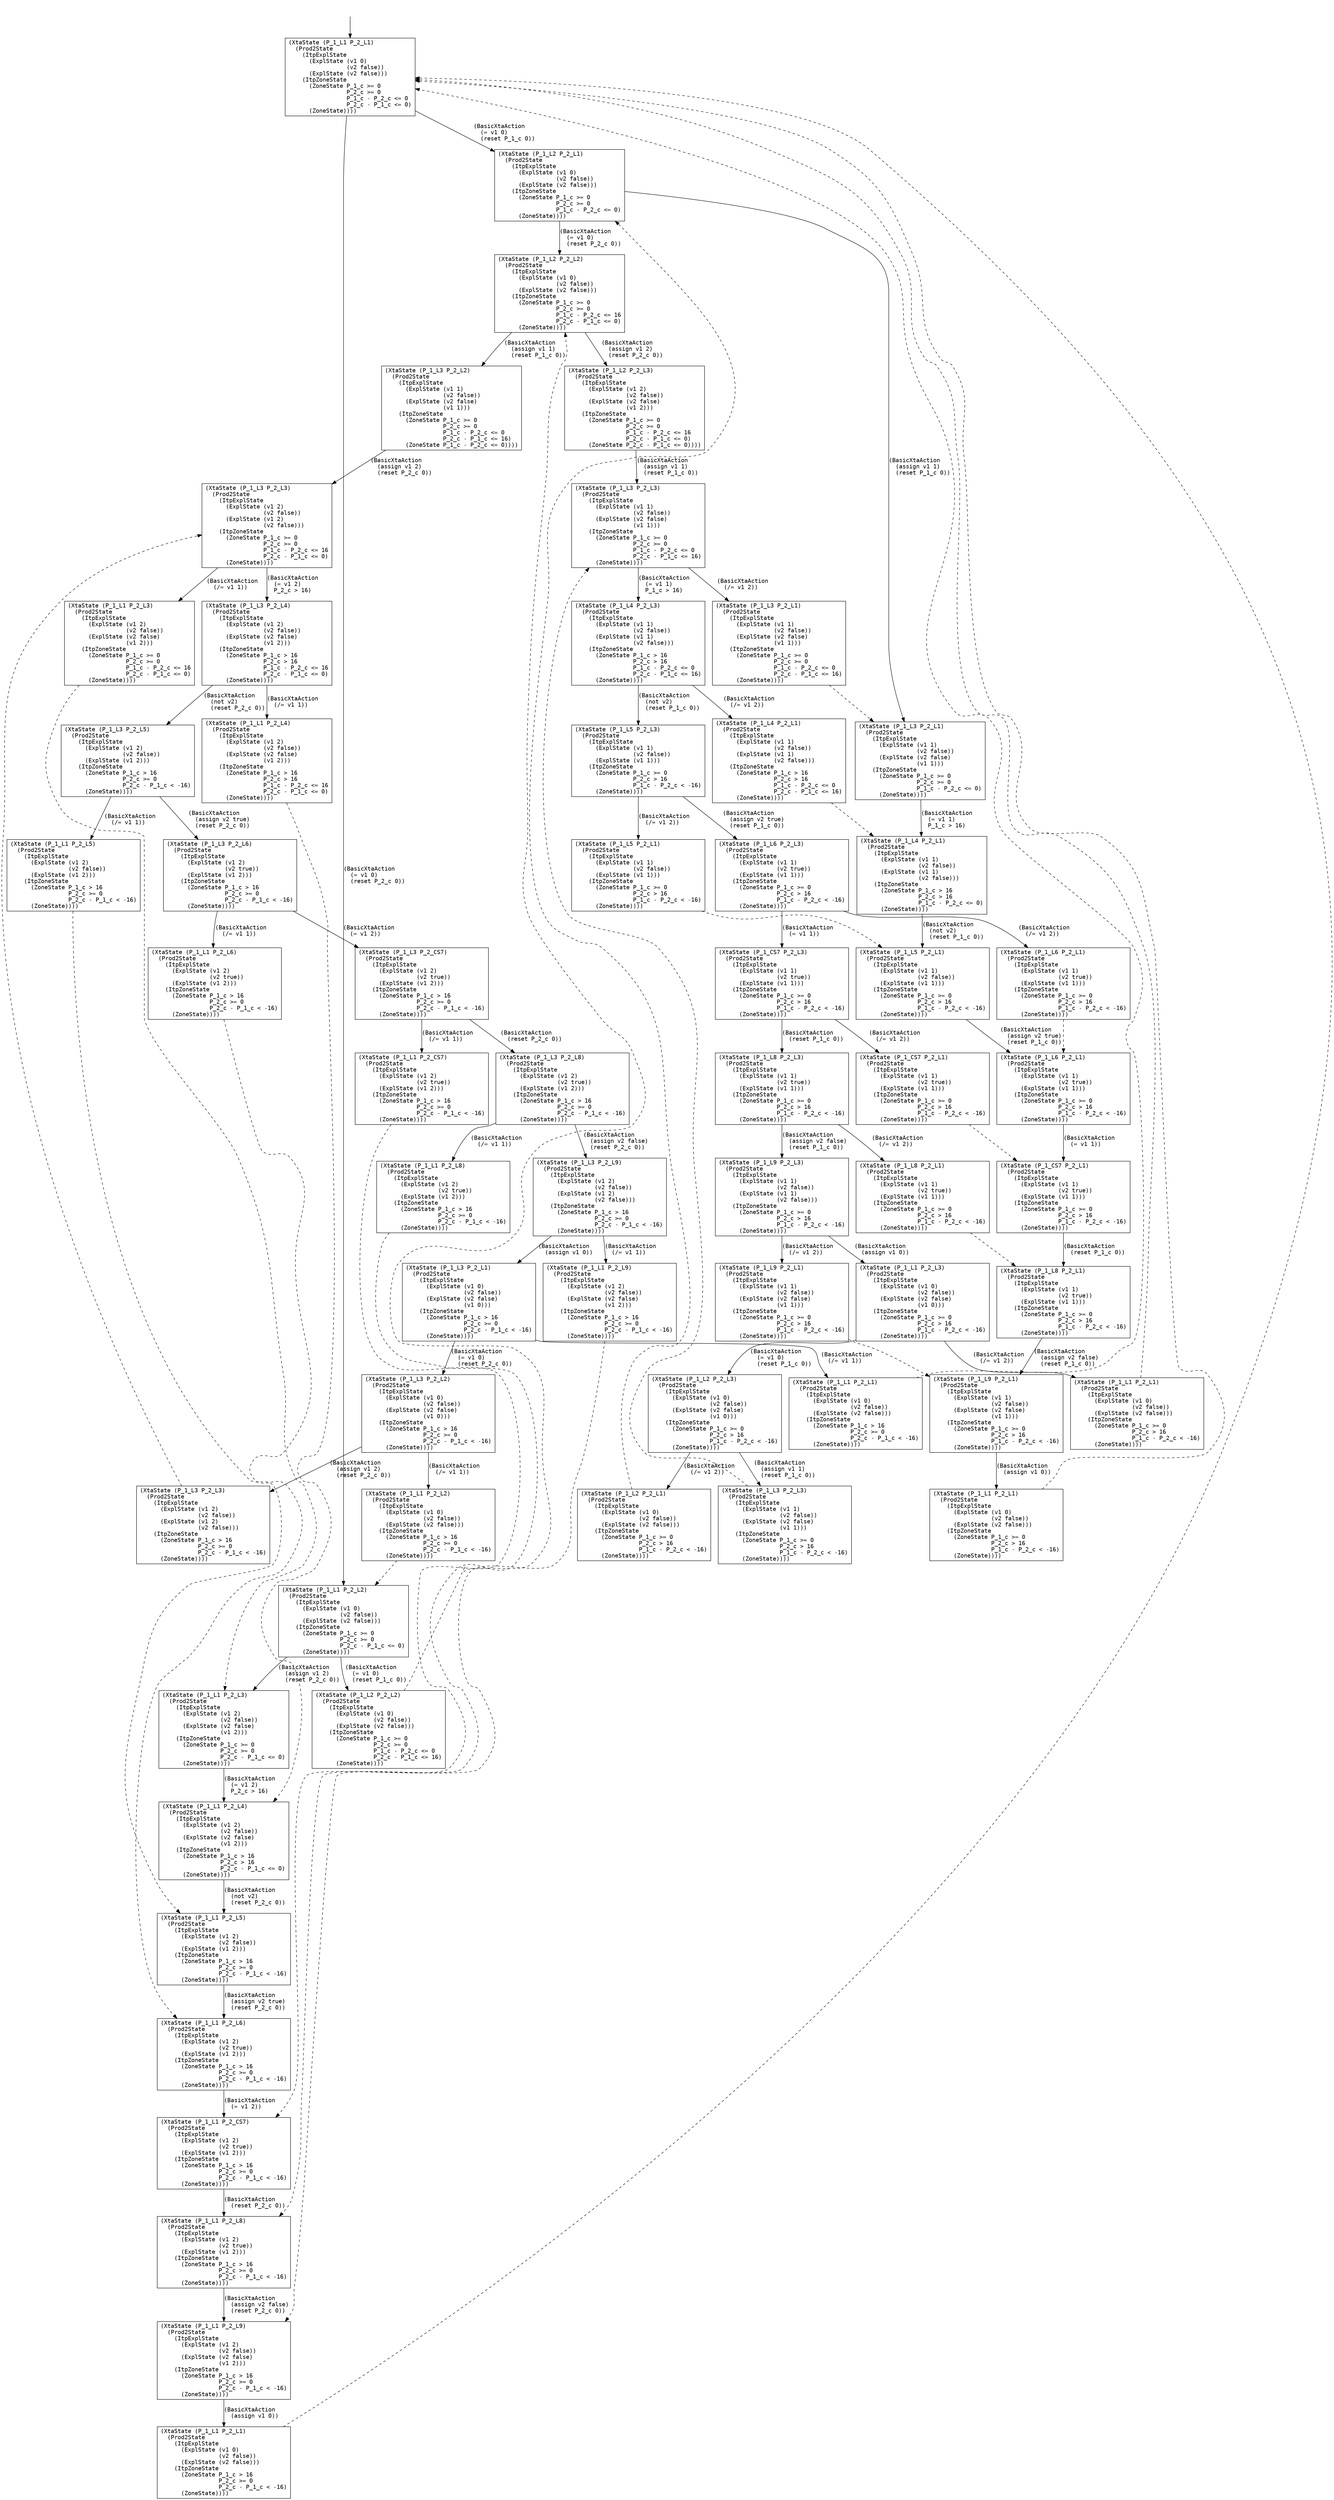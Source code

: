 digraph arg {
	label="";
		node_0 [label="(XtaState (P_1_L1 P_2_L1)\l  (Prod2State\l    (ItpExplState\l      (ExplState (v1 0)\l                 (v2 false))\l      (ExplState (v2 false)))\l    (ItpZoneState\l      (ZoneState P_1_c >= 0\l                 P_2_c >= 0\l                 P_1_c - P_2_c <= 0\l                 P_2_c - P_1_c <= 0)\l      (ZoneState))))\l",style="solid,filled",fontname="courier",fillcolor="#FFFFFF",color="#000000",shape=rectangle];
		node_1 [label="(XtaState (P_1_L2 P_2_L1)\l  (Prod2State\l    (ItpExplState\l      (ExplState (v1 0)\l                 (v2 false))\l      (ExplState (v2 false)))\l    (ItpZoneState\l      (ZoneState P_1_c >= 0\l                 P_2_c >= 0\l                 P_1_c - P_2_c <= 0)\l      (ZoneState))))\l",style="solid,filled",fontname="courier",fillcolor="#FFFFFF",color="#000000",shape=rectangle];
		node_3 [label="(XtaState (P_1_L3 P_2_L1)\l  (Prod2State\l    (ItpExplState\l      (ExplState (v1 1)\l                 (v2 false))\l      (ExplState (v2 false)\l                 (v1 1)))\l    (ItpZoneState\l      (ZoneState P_1_c >= 0\l                 P_2_c >= 0\l                 P_1_c - P_2_c <= 0)\l      (ZoneState))))\l",style="solid,filled",fontname="courier",fillcolor="#FFFFFF",color="#000000",shape=rectangle];
		node_7 [label="(XtaState (P_1_L4 P_2_L1)\l  (Prod2State\l    (ItpExplState\l      (ExplState (v1 1)\l                 (v2 false))\l      (ExplState (v1 1)\l                 (v2 false)))\l    (ItpZoneState\l      (ZoneState P_1_c > 16\l                 P_2_c > 16\l                 P_1_c - P_2_c <= 0)\l      (ZoneState))))\l",style="solid,filled",fontname="courier",fillcolor="#FFFFFF",color="#000000",shape=rectangle];
		node_11 [label="(XtaState (P_1_L5 P_2_L1)\l  (Prod2State\l    (ItpExplState\l      (ExplState (v1 1)\l                 (v2 false))\l      (ExplState (v1 1)))\l    (ItpZoneState\l      (ZoneState P_1_c >= 0\l                 P_2_c > 16\l                 P_1_c - P_2_c < -16)\l      (ZoneState))))\l",style="solid,filled",fontname="courier",fillcolor="#FFFFFF",color="#000000",shape=rectangle];
		node_15 [label="(XtaState (P_1_L6 P_2_L1)\l  (Prod2State\l    (ItpExplState\l      (ExplState (v1 1)\l                 (v2 true))\l      (ExplState (v1 1)))\l    (ItpZoneState\l      (ZoneState P_1_c >= 0\l                 P_2_c > 16\l                 P_1_c - P_2_c < -16)\l      (ZoneState))))\l",style="solid,filled",fontname="courier",fillcolor="#FFFFFF",color="#000000",shape=rectangle];
		node_21 [label="(XtaState (P_1_CS7 P_2_L1)\l  (Prod2State\l    (ItpExplState\l      (ExplState (v1 1)\l                 (v2 true))\l      (ExplState (v1 1)))\l    (ItpZoneState\l      (ZoneState P_1_c >= 0\l                 P_2_c > 16\l                 P_1_c - P_2_c < -16)\l      (ZoneState))))\l",style="solid,filled",fontname="courier",fillcolor="#FFFFFF",color="#000000",shape=rectangle];
		node_27 [label="(XtaState (P_1_L8 P_2_L1)\l  (Prod2State\l    (ItpExplState\l      (ExplState (v1 1)\l                 (v2 true))\l      (ExplState (v1 1)))\l    (ItpZoneState\l      (ZoneState P_1_c >= 0\l                 P_2_c > 16\l                 P_1_c - P_2_c < -16)\l      (ZoneState))))\l",style="solid,filled",fontname="courier",fillcolor="#FFFFFF",color="#000000",shape=rectangle];
		node_33 [label="(XtaState (P_1_L9 P_2_L1)\l  (Prod2State\l    (ItpExplState\l      (ExplState (v1 1)\l                 (v2 false))\l      (ExplState (v2 false)\l                 (v1 1)))\l    (ItpZoneState\l      (ZoneState P_1_c >= 0\l                 P_2_c > 16\l                 P_1_c - P_2_c < -16)\l      (ZoneState))))\l",style="solid,filled",fontname="courier",fillcolor="#FFFFFF",color="#000000",shape=rectangle];
		node_39 [label="(XtaState (P_1_L1 P_2_L1)\l  (Prod2State\l    (ItpExplState\l      (ExplState (v1 0)\l                 (v2 false))\l      (ExplState (v2 false)))\l    (ItpZoneState\l      (ZoneState P_1_c >= 0\l                 P_2_c > 16\l                 P_1_c - P_2_c < -16)\l      (ZoneState))))\l",style="solid,filled",fontname="courier",fillcolor="#FFFFFF",color="#000000",shape=rectangle];
		node_4 [label="(XtaState (P_1_L2 P_2_L2)\l  (Prod2State\l    (ItpExplState\l      (ExplState (v1 0)\l                 (v2 false))\l      (ExplState (v2 false)))\l    (ItpZoneState\l      (ZoneState P_1_c >= 0\l                 P_2_c >= 0\l                 P_1_c - P_2_c <= 16\l                 P_2_c - P_1_c <= 0)\l      (ZoneState))))\l",style="solid,filled",fontname="courier",fillcolor="#FFFFFF",color="#000000",shape=rectangle];
		node_9 [label="(XtaState (P_1_L2 P_2_L3)\l  (Prod2State\l    (ItpExplState\l      (ExplState (v1 2)\l                 (v2 false))\l      (ExplState (v2 false)\l                 (v1 2)))\l    (ItpZoneState\l      (ZoneState P_1_c >= 0\l                 P_2_c >= 0\l                 P_1_c - P_2_c <= 16\l                 P_2_c - P_1_c <= 0)\l      (ZoneState P_2_c - P_1_c <= 0))))\l",style="solid,filled",fontname="courier",fillcolor="#FFFFFF",color="#000000",shape=rectangle];
		node_13 [label="(XtaState (P_1_L3 P_2_L3)\l  (Prod2State\l    (ItpExplState\l      (ExplState (v1 1)\l                 (v2 false))\l      (ExplState (v2 false)\l                 (v1 1)))\l    (ItpZoneState\l      (ZoneState P_1_c >= 0\l                 P_2_c >= 0\l                 P_1_c - P_2_c <= 0\l                 P_2_c - P_1_c <= 16)\l      (ZoneState))))\l",style="solid,filled",fontname="courier",fillcolor="#FFFFFF",color="#000000",shape=rectangle];
		node_19 [label="(XtaState (P_1_L3 P_2_L1)\l  (Prod2State\l    (ItpExplState\l      (ExplState (v1 1)\l                 (v2 false))\l      (ExplState (v2 false)\l                 (v1 1)))\l    (ItpZoneState\l      (ZoneState P_1_c >= 0\l                 P_2_c >= 0\l                 P_1_c - P_2_c <= 0\l                 P_2_c - P_1_c <= 16)\l      (ZoneState))))\l",style="solid,filled",fontname="courier",fillcolor="#FFFFFF",color="#000000",shape=rectangle];
		node_18 [label="(XtaState (P_1_L4 P_2_L3)\l  (Prod2State\l    (ItpExplState\l      (ExplState (v1 1)\l                 (v2 false))\l      (ExplState (v1 1)\l                 (v2 false)))\l    (ItpZoneState\l      (ZoneState P_1_c > 16\l                 P_2_c > 16\l                 P_1_c - P_2_c <= 0\l                 P_2_c - P_1_c <= 16)\l      (ZoneState))))\l",style="solid,filled",fontname="courier",fillcolor="#FFFFFF",color="#000000",shape=rectangle];
		node_24 [label="(XtaState (P_1_L5 P_2_L3)\l  (Prod2State\l    (ItpExplState\l      (ExplState (v1 1)\l                 (v2 false))\l      (ExplState (v1 1)))\l    (ItpZoneState\l      (ZoneState P_1_c >= 0\l                 P_2_c > 16\l                 P_1_c - P_2_c < -16)\l      (ZoneState))))\l",style="solid,filled",fontname="courier",fillcolor="#FFFFFF",color="#000000",shape=rectangle];
		node_31 [label="(XtaState (P_1_L5 P_2_L1)\l  (Prod2State\l    (ItpExplState\l      (ExplState (v1 1)\l                 (v2 false))\l      (ExplState (v1 1)))\l    (ItpZoneState\l      (ZoneState P_1_c >= 0\l                 P_2_c > 16\l                 P_1_c - P_2_c < -16)\l      (ZoneState))))\l",style="solid,filled",fontname="courier",fillcolor="#FFFFFF",color="#000000",shape=rectangle];
		node_30 [label="(XtaState (P_1_L6 P_2_L3)\l  (Prod2State\l    (ItpExplState\l      (ExplState (v1 1)\l                 (v2 true))\l      (ExplState (v1 1)))\l    (ItpZoneState\l      (ZoneState P_1_c >= 0\l                 P_2_c > 16\l                 P_1_c - P_2_c < -16)\l      (ZoneState))))\l",style="solid,filled",fontname="courier",fillcolor="#FFFFFF",color="#000000",shape=rectangle];
		node_37 [label="(XtaState (P_1_L6 P_2_L1)\l  (Prod2State\l    (ItpExplState\l      (ExplState (v1 1)\l                 (v2 true))\l      (ExplState (v1 1)))\l    (ItpZoneState\l      (ZoneState P_1_c >= 0\l                 P_2_c > 16\l                 P_1_c - P_2_c < -16)\l      (ZoneState))))\l",style="solid,filled",fontname="courier",fillcolor="#FFFFFF",color="#000000",shape=rectangle];
		node_36 [label="(XtaState (P_1_CS7 P_2_L3)\l  (Prod2State\l    (ItpExplState\l      (ExplState (v1 1)\l                 (v2 true))\l      (ExplState (v1 1)))\l    (ItpZoneState\l      (ZoneState P_1_c >= 0\l                 P_2_c > 16\l                 P_1_c - P_2_c < -16)\l      (ZoneState))))\l",style="solid,filled",fontname="courier",fillcolor="#FFFFFF",color="#000000",shape=rectangle];
		node_42 [label="(XtaState (P_1_L8 P_2_L3)\l  (Prod2State\l    (ItpExplState\l      (ExplState (v1 1)\l                 (v2 true))\l      (ExplState (v1 1)))\l    (ItpZoneState\l      (ZoneState P_1_c >= 0\l                 P_2_c > 16\l                 P_1_c - P_2_c < -16)\l      (ZoneState))))\l",style="solid,filled",fontname="courier",fillcolor="#FFFFFF",color="#000000",shape=rectangle];
		node_47 [label="(XtaState (P_1_L9 P_2_L3)\l  (Prod2State\l    (ItpExplState\l      (ExplState (v1 1)\l                 (v2 false))\l      (ExplState (v1 1)\l                 (v2 false)))\l    (ItpZoneState\l      (ZoneState P_1_c >= 0\l                 P_2_c > 16\l                 P_1_c - P_2_c < -16)\l      (ZoneState))))\l",style="solid,filled",fontname="courier",fillcolor="#FFFFFF",color="#000000",shape=rectangle];
		node_51 [label="(XtaState (P_1_L1 P_2_L3)\l  (Prod2State\l    (ItpExplState\l      (ExplState (v1 0)\l                 (v2 false))\l      (ExplState (v2 false)\l                 (v1 0)))\l    (ItpZoneState\l      (ZoneState P_1_c >= 0\l                 P_2_c > 16\l                 P_1_c - P_2_c < -16)\l      (ZoneState))))\l",style="solid,filled",fontname="courier",fillcolor="#FFFFFF",color="#000000",shape=rectangle];
		node_56 [label="(XtaState (P_1_L1 P_2_L1)\l  (Prod2State\l    (ItpExplState\l      (ExplState (v1 0)\l                 (v2 false))\l      (ExplState (v2 false)))\l    (ItpZoneState\l      (ZoneState P_1_c >= 0\l                 P_2_c > 16\l                 P_1_c - P_2_c < -16)\l      (ZoneState))))\l",style="solid,filled",fontname="courier",fillcolor="#FFFFFF",color="#000000",shape=rectangle];
		node_55 [label="(XtaState (P_1_L2 P_2_L3)\l  (Prod2State\l    (ItpExplState\l      (ExplState (v1 0)\l                 (v2 false))\l      (ExplState (v2 false)\l                 (v1 0)))\l    (ItpZoneState\l      (ZoneState P_1_c >= 0\l                 P_2_c > 16\l                 P_1_c - P_2_c < -16)\l      (ZoneState))))\l",style="solid,filled",fontname="courier",fillcolor="#FFFFFF",color="#000000",shape=rectangle];
		node_59 [label="(XtaState (P_1_L3 P_2_L3)\l  (Prod2State\l    (ItpExplState\l      (ExplState (v1 1)\l                 (v2 false))\l      (ExplState (v2 false)\l                 (v1 1)))\l    (ItpZoneState\l      (ZoneState P_1_c >= 0\l                 P_2_c > 16\l                 P_1_c - P_2_c < -16)\l      (ZoneState))))\l",style="solid,filled",fontname="courier",fillcolor="#FFFFFF",color="#000000",shape=rectangle];
		node_60 [label="(XtaState (P_1_L2 P_2_L1)\l  (Prod2State\l    (ItpExplState\l      (ExplState (v1 0)\l                 (v2 false))\l      (ExplState (v2 false)))\l    (ItpZoneState\l      (ZoneState P_1_c >= 0\l                 P_2_c > 16\l                 P_1_c - P_2_c < -16)\l      (ZoneState))))\l",style="solid,filled",fontname="courier",fillcolor="#FFFFFF",color="#000000",shape=rectangle];
		node_52 [label="(XtaState (P_1_L9 P_2_L1)\l  (Prod2State\l    (ItpExplState\l      (ExplState (v1 1)\l                 (v2 false))\l      (ExplState (v2 false)\l                 (v1 1)))\l    (ItpZoneState\l      (ZoneState P_1_c >= 0\l                 P_2_c > 16\l                 P_1_c - P_2_c < -16)\l      (ZoneState))))\l",style="solid,filled",fontname="courier",fillcolor="#FFFFFF",color="#000000",shape=rectangle];
		node_48 [label="(XtaState (P_1_L8 P_2_L1)\l  (Prod2State\l    (ItpExplState\l      (ExplState (v1 1)\l                 (v2 true))\l      (ExplState (v1 1)))\l    (ItpZoneState\l      (ZoneState P_1_c >= 0\l                 P_2_c > 16\l                 P_1_c - P_2_c < -16)\l      (ZoneState))))\l",style="solid,filled",fontname="courier",fillcolor="#FFFFFF",color="#000000",shape=rectangle];
		node_43 [label="(XtaState (P_1_CS7 P_2_L1)\l  (Prod2State\l    (ItpExplState\l      (ExplState (v1 1)\l                 (v2 true))\l      (ExplState (v1 1)))\l    (ItpZoneState\l      (ZoneState P_1_c >= 0\l                 P_2_c > 16\l                 P_1_c - P_2_c < -16)\l      (ZoneState))))\l",style="solid,filled",fontname="courier",fillcolor="#FFFFFF",color="#000000",shape=rectangle];
		node_25 [label="(XtaState (P_1_L4 P_2_L1)\l  (Prod2State\l    (ItpExplState\l      (ExplState (v1 1)\l                 (v2 false))\l      (ExplState (v1 1)\l                 (v2 false)))\l    (ItpZoneState\l      (ZoneState P_1_c > 16\l                 P_2_c > 16\l                 P_1_c - P_2_c <= 0\l                 P_2_c - P_1_c <= 16)\l      (ZoneState))))\l",style="solid,filled",fontname="courier",fillcolor="#FFFFFF",color="#000000",shape=rectangle];
		node_8 [label="(XtaState (P_1_L3 P_2_L2)\l  (Prod2State\l    (ItpExplState\l      (ExplState (v1 1)\l                 (v2 false))\l      (ExplState (v2 false)\l                 (v1 1)))\l    (ItpZoneState\l      (ZoneState P_1_c >= 0\l                 P_2_c >= 0\l                 P_1_c - P_2_c <= 0\l                 P_2_c - P_1_c <= 16)\l      (ZoneState P_1_c - P_2_c <= 0))))\l",style="solid,filled",fontname="courier",fillcolor="#FFFFFF",color="#000000",shape=rectangle];
		node_12 [label="(XtaState (P_1_L3 P_2_L3)\l  (Prod2State\l    (ItpExplState\l      (ExplState (v1 2)\l                 (v2 false))\l      (ExplState (v1 2)\l                 (v2 false)))\l    (ItpZoneState\l      (ZoneState P_1_c >= 0\l                 P_2_c >= 0\l                 P_1_c - P_2_c <= 16\l                 P_2_c - P_1_c <= 0)\l      (ZoneState))))\l",style="solid,filled",fontname="courier",fillcolor="#FFFFFF",color="#000000",shape=rectangle];
		node_16 [label="(XtaState (P_1_L1 P_2_L3)\l  (Prod2State\l    (ItpExplState\l      (ExplState (v1 2)\l                 (v2 false))\l      (ExplState (v2 false)\l                 (v1 2)))\l    (ItpZoneState\l      (ZoneState P_1_c >= 0\l                 P_2_c >= 0\l                 P_1_c - P_2_c <= 16\l                 P_2_c - P_1_c <= 0)\l      (ZoneState))))\l",style="solid,filled",fontname="courier",fillcolor="#FFFFFF",color="#000000",shape=rectangle];
		node_6 [label="(XtaState (P_1_L1 P_2_L3)\l  (Prod2State\l    (ItpExplState\l      (ExplState (v1 2)\l                 (v2 false))\l      (ExplState (v2 false)\l                 (v1 2)))\l    (ItpZoneState\l      (ZoneState P_1_c >= 0\l                 P_2_c >= 0\l                 P_2_c - P_1_c <= 0)\l      (ZoneState))))\l",style="solid,filled",fontname="courier",fillcolor="#FFFFFF",color="#000000",shape=rectangle];
		node_10 [label="(XtaState (P_1_L1 P_2_L4)\l  (Prod2State\l    (ItpExplState\l      (ExplState (v1 2)\l                 (v2 false))\l      (ExplState (v2 false)\l                 (v1 2)))\l    (ItpZoneState\l      (ZoneState P_1_c > 16\l                 P_2_c > 16\l                 P_2_c - P_1_c <= 0)\l      (ZoneState))))\l",style="solid,filled",fontname="courier",fillcolor="#FFFFFF",color="#000000",shape=rectangle];
		node_14 [label="(XtaState (P_1_L1 P_2_L5)\l  (Prod2State\l    (ItpExplState\l      (ExplState (v1 2)\l                 (v2 false))\l      (ExplState (v1 2)))\l    (ItpZoneState\l      (ZoneState P_1_c > 16\l                 P_2_c >= 0\l                 P_2_c - P_1_c < -16)\l      (ZoneState))))\l",style="solid,filled",fontname="courier",fillcolor="#FFFFFF",color="#000000",shape=rectangle];
		node_20 [label="(XtaState (P_1_L1 P_2_L6)\l  (Prod2State\l    (ItpExplState\l      (ExplState (v1 2)\l                 (v2 true))\l      (ExplState (v1 2)))\l    (ItpZoneState\l      (ZoneState P_1_c > 16\l                 P_2_c >= 0\l                 P_2_c - P_1_c < -16)\l      (ZoneState))))\l",style="solid,filled",fontname="courier",fillcolor="#FFFFFF",color="#000000",shape=rectangle];
		node_26 [label="(XtaState (P_1_L1 P_2_CS7)\l  (Prod2State\l    (ItpExplState\l      (ExplState (v1 2)\l                 (v2 true))\l      (ExplState (v1 2)))\l    (ItpZoneState\l      (ZoneState P_1_c > 16\l                 P_2_c >= 0\l                 P_2_c - P_1_c < -16)\l      (ZoneState))))\l",style="solid,filled",fontname="courier",fillcolor="#FFFFFF",color="#000000",shape=rectangle];
		node_32 [label="(XtaState (P_1_L1 P_2_L8)\l  (Prod2State\l    (ItpExplState\l      (ExplState (v1 2)\l                 (v2 true))\l      (ExplState (v1 2)))\l    (ItpZoneState\l      (ZoneState P_1_c > 16\l                 P_2_c >= 0\l                 P_2_c - P_1_c < -16)\l      (ZoneState))))\l",style="solid,filled",fontname="courier",fillcolor="#FFFFFF",color="#000000",shape=rectangle];
		node_38 [label="(XtaState (P_1_L1 P_2_L9)\l  (Prod2State\l    (ItpExplState\l      (ExplState (v1 2)\l                 (v2 false))\l      (ExplState (v2 false)\l                 (v1 2)))\l    (ItpZoneState\l      (ZoneState P_1_c > 16\l                 P_2_c >= 0\l                 P_2_c - P_1_c < -16)\l      (ZoneState))))\l",style="solid,filled",fontname="courier",fillcolor="#FFFFFF",color="#000000",shape=rectangle];
		node_44 [label="(XtaState (P_1_L1 P_2_L1)\l  (Prod2State\l    (ItpExplState\l      (ExplState (v1 0)\l                 (v2 false))\l      (ExplState (v2 false)))\l    (ItpZoneState\l      (ZoneState P_1_c > 16\l                 P_2_c >= 0\l                 P_2_c - P_1_c < -16)\l      (ZoneState))))\l",style="solid,filled",fontname="courier",fillcolor="#FFFFFF",color="#000000",shape=rectangle];
		node_17 [label="(XtaState (P_1_L3 P_2_L4)\l  (Prod2State\l    (ItpExplState\l      (ExplState (v1 2)\l                 (v2 false))\l      (ExplState (v2 false)\l                 (v1 2)))\l    (ItpZoneState\l      (ZoneState P_1_c > 16\l                 P_2_c > 16\l                 P_1_c - P_2_c <= 16\l                 P_2_c - P_1_c <= 0)\l      (ZoneState))))\l",style="solid,filled",fontname="courier",fillcolor="#FFFFFF",color="#000000",shape=rectangle];
		node_23 [label="(XtaState (P_1_L3 P_2_L5)\l  (Prod2State\l    (ItpExplState\l      (ExplState (v1 2)\l                 (v2 false))\l      (ExplState (v1 2)))\l    (ItpZoneState\l      (ZoneState P_1_c > 16\l                 P_2_c >= 0\l                 P_2_c - P_1_c < -16)\l      (ZoneState))))\l",style="solid,filled",fontname="courier",fillcolor="#FFFFFF",color="#000000",shape=rectangle];
		node_29 [label="(XtaState (P_1_L3 P_2_L6)\l  (Prod2State\l    (ItpExplState\l      (ExplState (v1 2)\l                 (v2 true))\l      (ExplState (v1 2)))\l    (ItpZoneState\l      (ZoneState P_1_c > 16\l                 P_2_c >= 0\l                 P_2_c - P_1_c < -16)\l      (ZoneState))))\l",style="solid,filled",fontname="courier",fillcolor="#FFFFFF",color="#000000",shape=rectangle];
		node_35 [label="(XtaState (P_1_L3 P_2_CS7)\l  (Prod2State\l    (ItpExplState\l      (ExplState (v1 2)\l                 (v2 true))\l      (ExplState (v1 2)))\l    (ItpZoneState\l      (ZoneState P_1_c > 16\l                 P_2_c >= 0\l                 P_2_c - P_1_c < -16)\l      (ZoneState))))\l",style="solid,filled",fontname="courier",fillcolor="#FFFFFF",color="#000000",shape=rectangle];
		node_41 [label="(XtaState (P_1_L3 P_2_L8)\l  (Prod2State\l    (ItpExplState\l      (ExplState (v1 2)\l                 (v2 true))\l      (ExplState (v1 2)))\l    (ItpZoneState\l      (ZoneState P_1_c > 16\l                 P_2_c >= 0\l                 P_2_c - P_1_c < -16)\l      (ZoneState))))\l",style="solid,filled",fontname="courier",fillcolor="#FFFFFF",color="#000000",shape=rectangle];
		node_45 [label="(XtaState (P_1_L1 P_2_L8)\l  (Prod2State\l    (ItpExplState\l      (ExplState (v1 2)\l                 (v2 true))\l      (ExplState (v1 2)))\l    (ItpZoneState\l      (ZoneState P_1_c > 16\l                 P_2_c >= 0\l                 P_2_c - P_1_c < -16)\l      (ZoneState))))\l",style="solid,filled",fontname="courier",fillcolor="#FFFFFF",color="#000000",shape=rectangle];
		node_46 [label="(XtaState (P_1_L3 P_2_L9)\l  (Prod2State\l    (ItpExplState\l      (ExplState (v1 2)\l                 (v2 false))\l      (ExplState (v1 2)\l                 (v2 false)))\l    (ItpZoneState\l      (ZoneState P_1_c > 16\l                 P_2_c >= 0\l                 P_2_c - P_1_c < -16)\l      (ZoneState))))\l",style="solid,filled",fontname="courier",fillcolor="#FFFFFF",color="#000000",shape=rectangle];
		node_49 [label="(XtaState (P_1_L1 P_2_L9)\l  (Prod2State\l    (ItpExplState\l      (ExplState (v1 2)\l                 (v2 false))\l      (ExplState (v2 false)\l                 (v1 2)))\l    (ItpZoneState\l      (ZoneState P_1_c > 16\l                 P_2_c >= 0\l                 P_2_c - P_1_c < -16)\l      (ZoneState))))\l",style="solid,filled",fontname="courier",fillcolor="#FFFFFF",color="#000000",shape=rectangle];
		node_50 [label="(XtaState (P_1_L3 P_2_L1)\l  (Prod2State\l    (ItpExplState\l      (ExplState (v1 0)\l                 (v2 false))\l      (ExplState (v2 false)\l                 (v1 0)))\l    (ItpZoneState\l      (ZoneState P_1_c > 16\l                 P_2_c >= 0\l                 P_2_c - P_1_c < -16)\l      (ZoneState))))\l",style="solid,filled",fontname="courier",fillcolor="#FFFFFF",color="#000000",shape=rectangle];
		node_54 [label="(XtaState (P_1_L3 P_2_L2)\l  (Prod2State\l    (ItpExplState\l      (ExplState (v1 0)\l                 (v2 false))\l      (ExplState (v2 false)\l                 (v1 0)))\l    (ItpZoneState\l      (ZoneState P_1_c > 16\l                 P_2_c >= 0\l                 P_2_c - P_1_c < -16)\l      (ZoneState))))\l",style="solid,filled",fontname="courier",fillcolor="#FFFFFF",color="#000000",shape=rectangle];
		node_57 [label="(XtaState (P_1_L1 P_2_L2)\l  (Prod2State\l    (ItpExplState\l      (ExplState (v1 0)\l                 (v2 false))\l      (ExplState (v2 false)))\l    (ItpZoneState\l      (ZoneState P_1_c > 16\l                 P_2_c >= 0\l                 P_2_c - P_1_c < -16)\l      (ZoneState))))\l",style="solid,filled",fontname="courier",fillcolor="#FFFFFF",color="#000000",shape=rectangle];
		node_2 [label="(XtaState (P_1_L1 P_2_L2)\l  (Prod2State\l    (ItpExplState\l      (ExplState (v1 0)\l                 (v2 false))\l      (ExplState (v2 false)))\l    (ItpZoneState\l      (ZoneState P_1_c >= 0\l                 P_2_c >= 0\l                 P_2_c - P_1_c <= 0)\l      (ZoneState))))\l",style="solid,filled",fontname="courier",fillcolor="#FFFFFF",color="#000000",shape=rectangle];
		node_5 [label="(XtaState (P_1_L2 P_2_L2)\l  (Prod2State\l    (ItpExplState\l      (ExplState (v1 0)\l                 (v2 false))\l      (ExplState (v2 false)))\l    (ItpZoneState\l      (ZoneState P_1_c >= 0\l                 P_2_c >= 0\l                 P_1_c - P_2_c <= 0\l                 P_2_c - P_1_c <= 16)\l      (ZoneState))))\l",style="solid,filled",fontname="courier",fillcolor="#FFFFFF",color="#000000",shape=rectangle];
		node_58 [label="(XtaState (P_1_L3 P_2_L3)\l  (Prod2State\l    (ItpExplState\l      (ExplState (v1 2)\l                 (v2 false))\l      (ExplState (v1 2)\l                 (v2 false)))\l    (ItpZoneState\l      (ZoneState P_1_c > 16\l                 P_2_c >= 0\l                 P_2_c - P_1_c < -16)\l      (ZoneState))))\l",style="solid,filled",fontname="courier",fillcolor="#FFFFFF",color="#000000",shape=rectangle];
		node_53 [label="(XtaState (P_1_L1 P_2_L1)\l  (Prod2State\l    (ItpExplState\l      (ExplState (v1 0)\l                 (v2 false))\l      (ExplState (v2 false)))\l    (ItpZoneState\l      (ZoneState P_1_c > 16\l                 P_2_c >= 0\l                 P_2_c - P_1_c < -16)\l      (ZoneState))))\l",style="solid,filled",fontname="courier",fillcolor="#FFFFFF",color="#000000",shape=rectangle];
		node_40 [label="(XtaState (P_1_L1 P_2_CS7)\l  (Prod2State\l    (ItpExplState\l      (ExplState (v1 2)\l                 (v2 true))\l      (ExplState (v1 2)))\l    (ItpZoneState\l      (ZoneState P_1_c > 16\l                 P_2_c >= 0\l                 P_2_c - P_1_c < -16)\l      (ZoneState))))\l",style="solid,filled",fontname="courier",fillcolor="#FFFFFF",color="#000000",shape=rectangle];
		node_34 [label="(XtaState (P_1_L1 P_2_L6)\l  (Prod2State\l    (ItpExplState\l      (ExplState (v1 2)\l                 (v2 true))\l      (ExplState (v1 2)))\l    (ItpZoneState\l      (ZoneState P_1_c > 16\l                 P_2_c >= 0\l                 P_2_c - P_1_c < -16)\l      (ZoneState))))\l",style="solid,filled",fontname="courier",fillcolor="#FFFFFF",color="#000000",shape=rectangle];
		node_28 [label="(XtaState (P_1_L1 P_2_L5)\l  (Prod2State\l    (ItpExplState\l      (ExplState (v1 2)\l                 (v2 false))\l      (ExplState (v1 2)))\l    (ItpZoneState\l      (ZoneState P_1_c > 16\l                 P_2_c >= 0\l                 P_2_c - P_1_c < -16)\l      (ZoneState))))\l",style="solid,filled",fontname="courier",fillcolor="#FFFFFF",color="#000000",shape=rectangle];
		node_22 [label="(XtaState (P_1_L1 P_2_L4)\l  (Prod2State\l    (ItpExplState\l      (ExplState (v1 2)\l                 (v2 false))\l      (ExplState (v2 false)\l                 (v1 2)))\l    (ItpZoneState\l      (ZoneState P_1_c > 16\l                 P_2_c > 16\l                 P_1_c - P_2_c <= 16\l                 P_2_c - P_1_c <= 0)\l      (ZoneState))))\l",style="solid,filled",fontname="courier",fillcolor="#FFFFFF",color="#000000",shape=rectangle];
		phantom_init0 [label="\n",style="solid,filled",fillcolor="#FFFFFF",color="#FFFFFF",shape=ellipse];
	node_0 -> node_1 [label="(BasicXtaAction\l  (= v1 0)\l  (reset P_1_c 0))\l",color="#000000",style=solid,fontname="courier"];
	node_0 -> node_2 [label="(BasicXtaAction\l  (= v1 0)\l  (reset P_2_c 0))\l",color="#000000",style=solid,fontname="courier"];
	node_1 -> node_3 [label="(BasicXtaAction\l  (assign v1 1)\l  (reset P_1_c 0))\l",color="#000000",style=solid,fontname="courier"];
	node_1 -> node_4 [label="(BasicXtaAction\l  (= v1 0)\l  (reset P_2_c 0))\l",color="#000000",style=solid,fontname="courier"];
	node_3 -> node_7 [label="(BasicXtaAction\l  (= v1 1)\l  P_1_c > 16)\l",color="#000000",style=solid,fontname="courier"];
	node_7 -> node_11 [label="(BasicXtaAction\l  (not v2)\l  (reset P_1_c 0))\l",color="#000000",style=solid,fontname="courier"];
	node_11 -> node_15 [label="(BasicXtaAction\l  (assign v2 true)\l  (reset P_1_c 0))\l",color="#000000",style=solid,fontname="courier"];
	node_15 -> node_21 [label="(BasicXtaAction\l  (= v1 1))\l",color="#000000",style=solid,fontname="courier"];
	node_21 -> node_27 [label="(BasicXtaAction\l  (reset P_1_c 0))\l",color="#000000",style=solid,fontname="courier"];
	node_27 -> node_33 [label="(BasicXtaAction\l  (assign v2 false)\l  (reset P_1_c 0))\l",color="#000000",style=solid,fontname="courier"];
	node_33 -> node_39 [label="(BasicXtaAction\l  (assign v1 0))\l",color="#000000",style=solid,fontname="courier"];
	node_39 -> node_0 [label="\n",color="#000000",style=dashed,weight="0"];
	node_4 -> node_9 [label="(BasicXtaAction\l  (assign v1 2)\l  (reset P_2_c 0))\l",color="#000000",style=solid,fontname="courier"];
	node_4 -> node_8 [label="(BasicXtaAction\l  (assign v1 1)\l  (reset P_1_c 0))\l",color="#000000",style=solid,fontname="courier"];
	node_9 -> node_13 [label="(BasicXtaAction\l  (assign v1 1)\l  (reset P_1_c 0))\l",color="#000000",style=solid,fontname="courier"];
	node_13 -> node_19 [label="(BasicXtaAction\l  (/= v1 2))\l",color="#000000",style=solid,fontname="courier"];
	node_13 -> node_18 [label="(BasicXtaAction\l  (= v1 1)\l  P_1_c > 16)\l",color="#000000",style=solid,fontname="courier"];
	node_19 -> node_3 [label="\n",color="#000000",style=dashed,weight="0"];
	node_18 -> node_24 [label="(BasicXtaAction\l  (not v2)\l  (reset P_1_c 0))\l",color="#000000",style=solid,fontname="courier"];
	node_18 -> node_25 [label="(BasicXtaAction\l  (/= v1 2))\l",color="#000000",style=solid,fontname="courier"];
	node_24 -> node_31 [label="(BasicXtaAction\l  (/= v1 2))\l",color="#000000",style=solid,fontname="courier"];
	node_24 -> node_30 [label="(BasicXtaAction\l  (assign v2 true)\l  (reset P_1_c 0))\l",color="#000000",style=solid,fontname="courier"];
	node_31 -> node_11 [label="\n",color="#000000",style=dashed,weight="0"];
	node_30 -> node_37 [label="(BasicXtaAction\l  (/= v1 2))\l",color="#000000",style=solid,fontname="courier"];
	node_30 -> node_36 [label="(BasicXtaAction\l  (= v1 1))\l",color="#000000",style=solid,fontname="courier"];
	node_37 -> node_15 [label="\n",color="#000000",style=dashed,weight="0"];
	node_36 -> node_42 [label="(BasicXtaAction\l  (reset P_1_c 0))\l",color="#000000",style=solid,fontname="courier"];
	node_36 -> node_43 [label="(BasicXtaAction\l  (/= v1 2))\l",color="#000000",style=solid,fontname="courier"];
	node_42 -> node_47 [label="(BasicXtaAction\l  (assign v2 false)\l  (reset P_1_c 0))\l",color="#000000",style=solid,fontname="courier"];
	node_42 -> node_48 [label="(BasicXtaAction\l  (/= v1 2))\l",color="#000000",style=solid,fontname="courier"];
	node_47 -> node_51 [label="(BasicXtaAction\l  (assign v1 0))\l",color="#000000",style=solid,fontname="courier"];
	node_47 -> node_52 [label="(BasicXtaAction\l  (/= v1 2))\l",color="#000000",style=solid,fontname="courier"];
	node_51 -> node_56 [label="(BasicXtaAction\l  (/= v1 2))\l",color="#000000",style=solid,fontname="courier"];
	node_51 -> node_55 [label="(BasicXtaAction\l  (= v1 0)\l  (reset P_1_c 0))\l",color="#000000",style=solid,fontname="courier"];
	node_56 -> node_0 [label="\n",color="#000000",style=dashed,weight="0"];
	node_55 -> node_59 [label="(BasicXtaAction\l  (assign v1 1)\l  (reset P_1_c 0))\l",color="#000000",style=solid,fontname="courier"];
	node_55 -> node_60 [label="(BasicXtaAction\l  (/= v1 2))\l",color="#000000",style=solid,fontname="courier"];
	node_59 -> node_13 [label="\n",color="#000000",style=dashed,weight="0"];
	node_60 -> node_1 [label="\n",color="#000000",style=dashed,weight="0"];
	node_52 -> node_33 [label="\n",color="#000000",style=dashed,weight="0"];
	node_48 -> node_27 [label="\n",color="#000000",style=dashed,weight="0"];
	node_43 -> node_21 [label="\n",color="#000000",style=dashed,weight="0"];
	node_25 -> node_7 [label="\n",color="#000000",style=dashed,weight="0"];
	node_8 -> node_12 [label="(BasicXtaAction\l  (assign v1 2)\l  (reset P_2_c 0))\l",color="#000000",style=solid,fontname="courier"];
	node_12 -> node_16 [label="(BasicXtaAction\l  (/= v1 1))\l",color="#000000",style=solid,fontname="courier"];
	node_12 -> node_17 [label="(BasicXtaAction\l  (= v1 2)\l  P_2_c > 16)\l",color="#000000",style=solid,fontname="courier"];
	node_16 -> node_6 [label="\n",color="#000000",style=dashed,weight="0"];
	node_6 -> node_10 [label="(BasicXtaAction\l  (= v1 2)\l  P_2_c > 16)\l",color="#000000",style=solid,fontname="courier"];
	node_10 -> node_14 [label="(BasicXtaAction\l  (not v2)\l  (reset P_2_c 0))\l",color="#000000",style=solid,fontname="courier"];
	node_14 -> node_20 [label="(BasicXtaAction\l  (assign v2 true)\l  (reset P_2_c 0))\l",color="#000000",style=solid,fontname="courier"];
	node_20 -> node_26 [label="(BasicXtaAction\l  (= v1 2))\l",color="#000000",style=solid,fontname="courier"];
	node_26 -> node_32 [label="(BasicXtaAction\l  (reset P_2_c 0))\l",color="#000000",style=solid,fontname="courier"];
	node_32 -> node_38 [label="(BasicXtaAction\l  (assign v2 false)\l  (reset P_2_c 0))\l",color="#000000",style=solid,fontname="courier"];
	node_38 -> node_44 [label="(BasicXtaAction\l  (assign v1 0))\l",color="#000000",style=solid,fontname="courier"];
	node_44 -> node_0 [label="\n",color="#000000",style=dashed,weight="0"];
	node_17 -> node_23 [label="(BasicXtaAction\l  (not v2)\l  (reset P_2_c 0))\l",color="#000000",style=solid,fontname="courier"];
	node_17 -> node_22 [label="(BasicXtaAction\l  (/= v1 1))\l",color="#000000",style=solid,fontname="courier"];
	node_23 -> node_29 [label="(BasicXtaAction\l  (assign v2 true)\l  (reset P_2_c 0))\l",color="#000000",style=solid,fontname="courier"];
	node_23 -> node_28 [label="(BasicXtaAction\l  (/= v1 1))\l",color="#000000",style=solid,fontname="courier"];
	node_29 -> node_35 [label="(BasicXtaAction\l  (= v1 2))\l",color="#000000",style=solid,fontname="courier"];
	node_29 -> node_34 [label="(BasicXtaAction\l  (/= v1 1))\l",color="#000000",style=solid,fontname="courier"];
	node_35 -> node_41 [label="(BasicXtaAction\l  (reset P_2_c 0))\l",color="#000000",style=solid,fontname="courier"];
	node_35 -> node_40 [label="(BasicXtaAction\l  (/= v1 1))\l",color="#000000",style=solid,fontname="courier"];
	node_41 -> node_45 [label="(BasicXtaAction\l  (/= v1 1))\l",color="#000000",style=solid,fontname="courier"];
	node_41 -> node_46 [label="(BasicXtaAction\l  (assign v2 false)\l  (reset P_2_c 0))\l",color="#000000",style=solid,fontname="courier"];
	node_45 -> node_32 [label="\n",color="#000000",style=dashed,weight="0"];
	node_46 -> node_49 [label="(BasicXtaAction\l  (/= v1 1))\l",color="#000000",style=solid,fontname="courier"];
	node_46 -> node_50 [label="(BasicXtaAction\l  (assign v1 0))\l",color="#000000",style=solid,fontname="courier"];
	node_49 -> node_38 [label="\n",color="#000000",style=dashed,weight="0"];
	node_50 -> node_54 [label="(BasicXtaAction\l  (= v1 0)\l  (reset P_2_c 0))\l",color="#000000",style=solid,fontname="courier"];
	node_50 -> node_53 [label="(BasicXtaAction\l  (/= v1 1))\l",color="#000000",style=solid,fontname="courier"];
	node_54 -> node_57 [label="(BasicXtaAction\l  (/= v1 1))\l",color="#000000",style=solid,fontname="courier"];
	node_54 -> node_58 [label="(BasicXtaAction\l  (assign v1 2)\l  (reset P_2_c 0))\l",color="#000000",style=solid,fontname="courier"];
	node_57 -> node_2 [label="\n",color="#000000",style=dashed,weight="0"];
	node_2 -> node_5 [label="(BasicXtaAction\l  (= v1 0)\l  (reset P_1_c 0))\l",color="#000000",style=solid,fontname="courier"];
	node_2 -> node_6 [label="(BasicXtaAction\l  (assign v1 2)\l  (reset P_2_c 0))\l",color="#000000",style=solid,fontname="courier"];
	node_5 -> node_4 [label="\n",color="#000000",style=dashed,weight="0"];
	node_58 -> node_12 [label="\n",color="#000000",style=dashed,weight="0"];
	node_53 -> node_0 [label="\n",color="#000000",style=dashed,weight="0"];
	node_40 -> node_26 [label="\n",color="#000000",style=dashed,weight="0"];
	node_34 -> node_20 [label="\n",color="#000000",style=dashed,weight="0"];
	node_28 -> node_14 [label="\n",color="#000000",style=dashed,weight="0"];
	node_22 -> node_10 [label="\n",color="#000000",style=dashed,weight="0"];
	phantom_init0 -> node_0 [label="\n",color="#000000",style=solid];
}